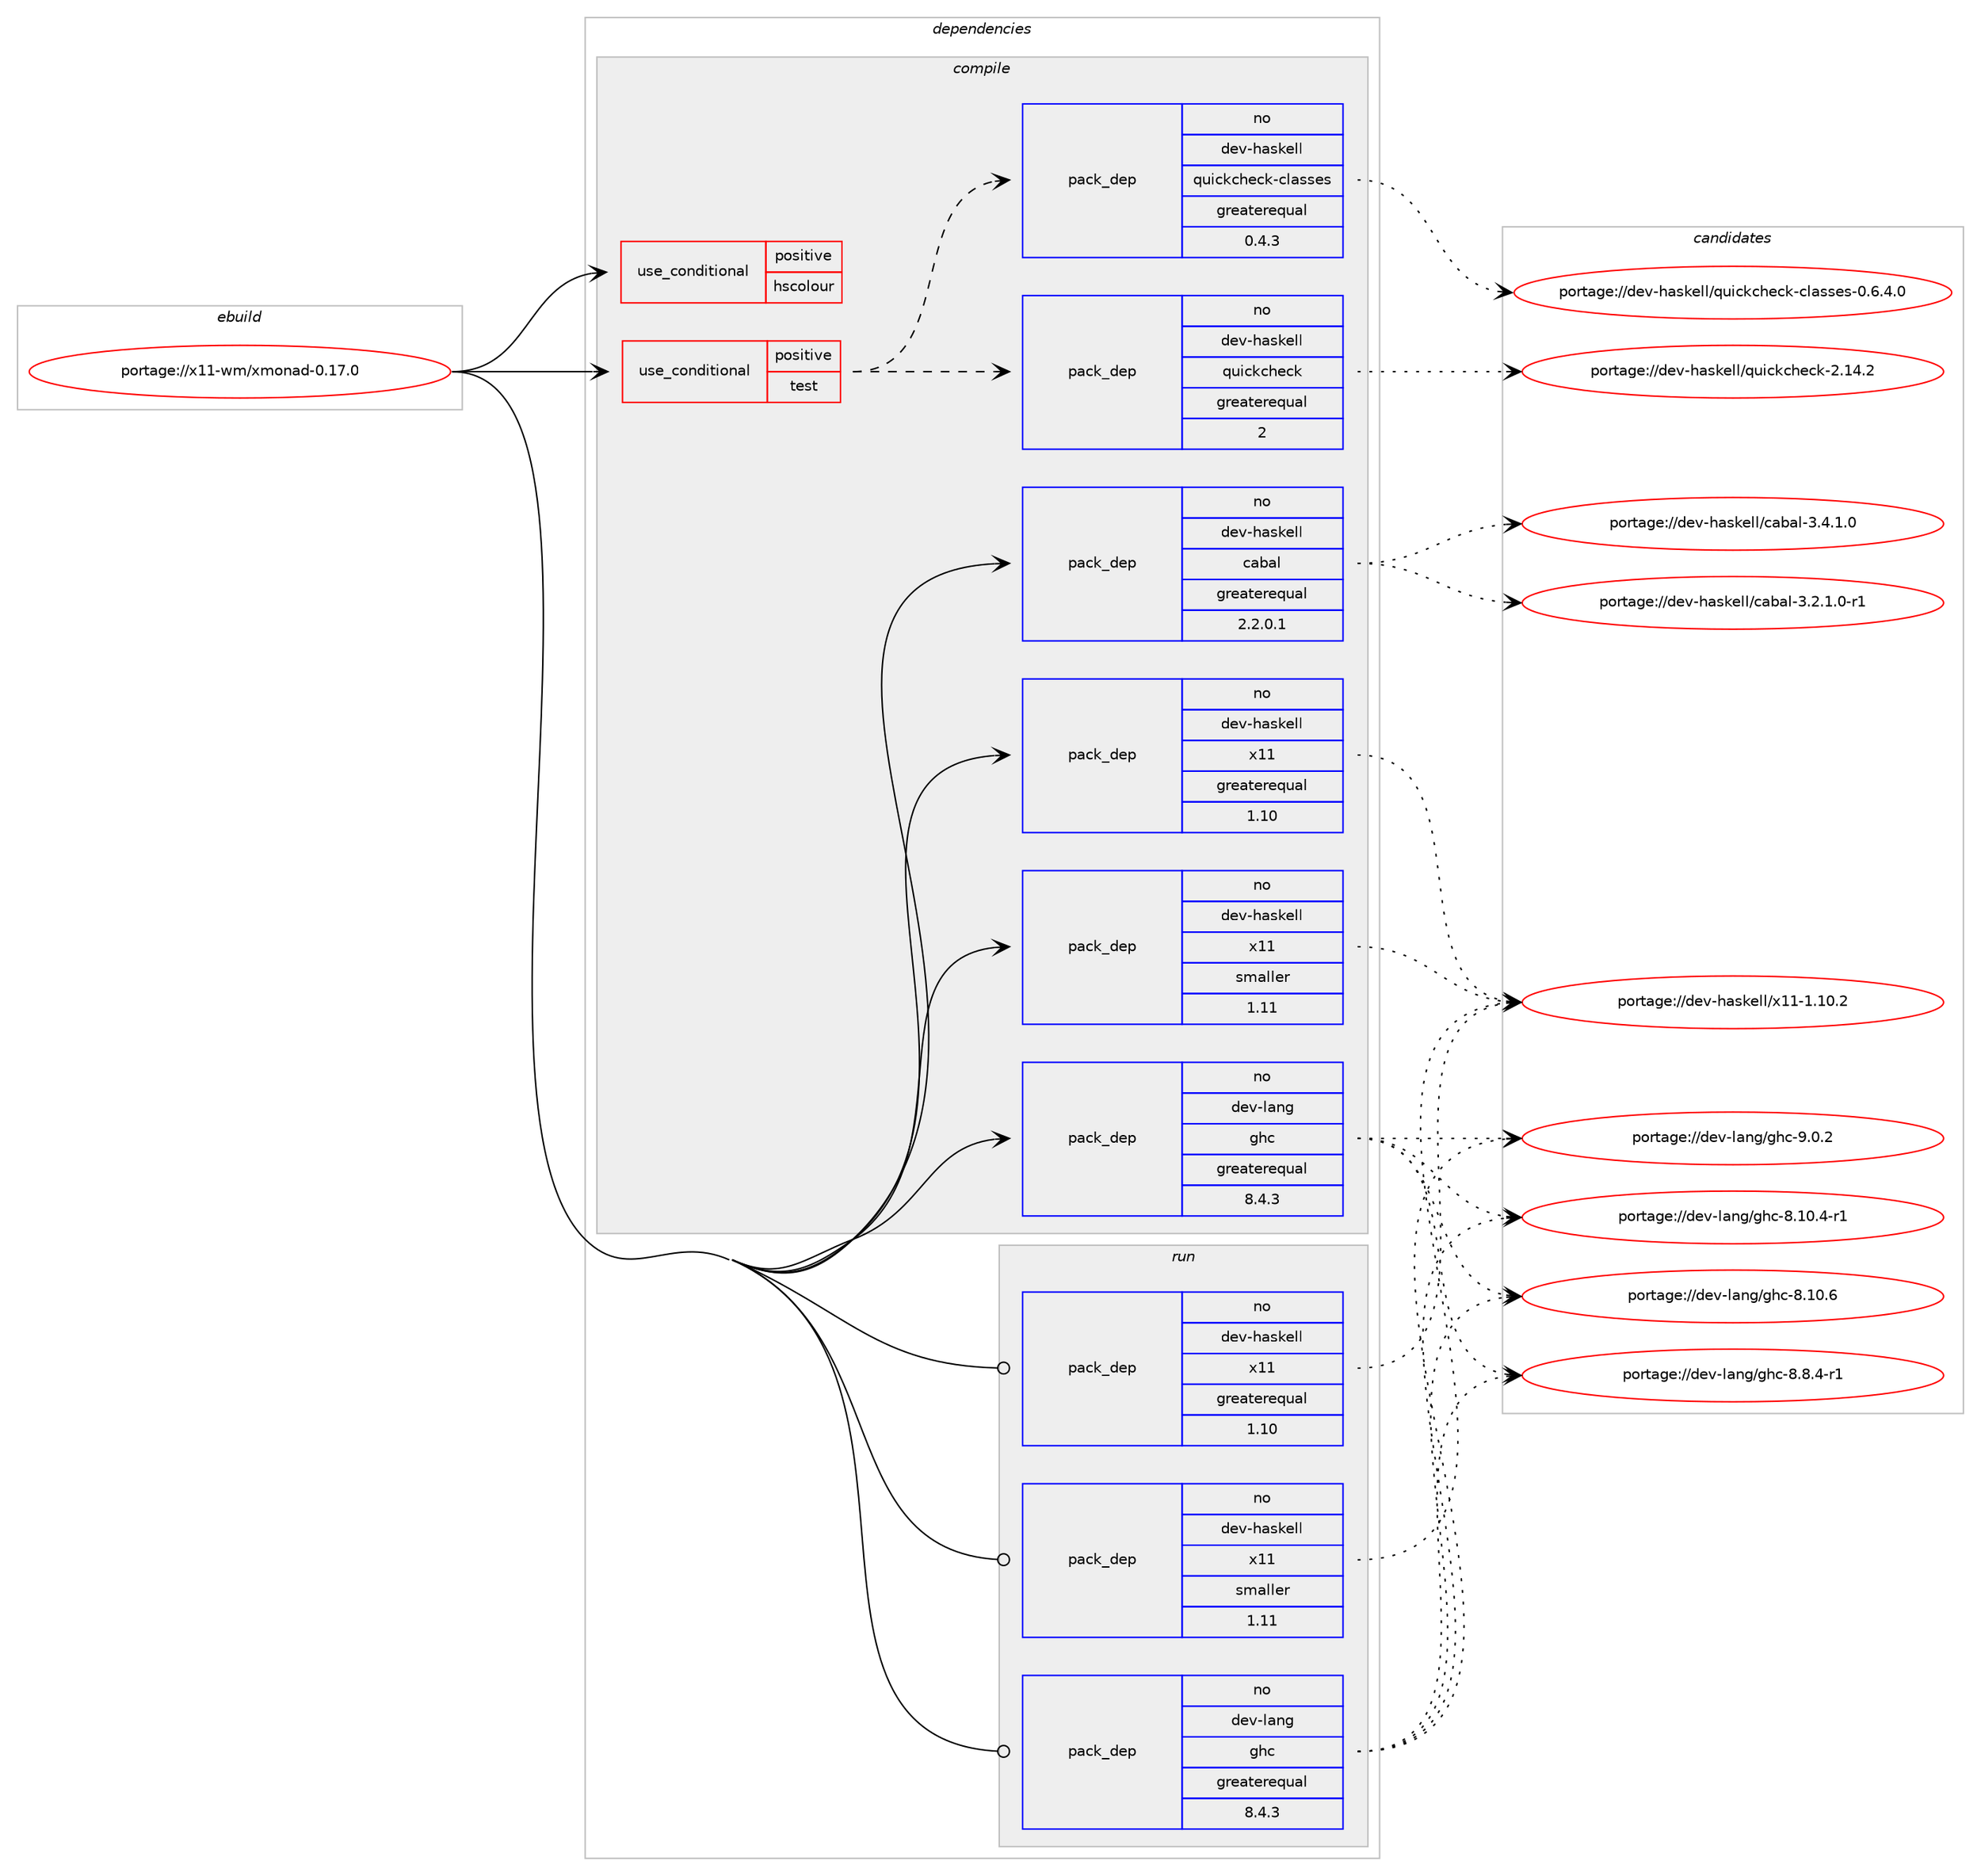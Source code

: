 digraph prolog {

# *************
# Graph options
# *************

newrank=true;
concentrate=true;
compound=true;
graph [rankdir=LR,fontname=Helvetica,fontsize=10,ranksep=1.5];#, ranksep=2.5, nodesep=0.2];
edge  [arrowhead=vee];
node  [fontname=Helvetica,fontsize=10];

# **********
# The ebuild
# **********

subgraph cluster_leftcol {
color=gray;
rank=same;
label=<<i>ebuild</i>>;
id [label="portage://x11-wm/xmonad-0.17.0", color=red, width=4, href="../x11-wm/xmonad-0.17.0.svg"];
}

# ****************
# The dependencies
# ****************

subgraph cluster_midcol {
color=gray;
label=<<i>dependencies</i>>;
subgraph cluster_compile {
fillcolor="#eeeeee";
style=filled;
label=<<i>compile</i>>;
subgraph cond226 {
dependency641 [label=<<TABLE BORDER="0" CELLBORDER="1" CELLSPACING="0" CELLPADDING="4"><TR><TD ROWSPAN="3" CELLPADDING="10">use_conditional</TD></TR><TR><TD>positive</TD></TR><TR><TD>hscolour</TD></TR></TABLE>>, shape=none, color=red];
# *** BEGIN UNKNOWN DEPENDENCY TYPE (TODO) ***
# dependency641 -> package_dependency(portage://x11-wm/xmonad-0.17.0,install,no,dev-haskell,hscolour,none,[,,],[],[])
# *** END UNKNOWN DEPENDENCY TYPE (TODO) ***

}
id:e -> dependency641:w [weight=20,style="solid",arrowhead="vee"];
subgraph cond227 {
dependency642 [label=<<TABLE BORDER="0" CELLBORDER="1" CELLSPACING="0" CELLPADDING="4"><TR><TD ROWSPAN="3" CELLPADDING="10">use_conditional</TD></TR><TR><TD>positive</TD></TR><TR><TD>test</TD></TR></TABLE>>, shape=none, color=red];
subgraph pack353 {
dependency643 [label=<<TABLE BORDER="0" CELLBORDER="1" CELLSPACING="0" CELLPADDING="4" WIDTH="220"><TR><TD ROWSPAN="6" CELLPADDING="30">pack_dep</TD></TR><TR><TD WIDTH="110">no</TD></TR><TR><TD>dev-haskell</TD></TR><TR><TD>quickcheck</TD></TR><TR><TD>greaterequal</TD></TR><TR><TD>2</TD></TR></TABLE>>, shape=none, color=blue];
}
dependency642:e -> dependency643:w [weight=20,style="dashed",arrowhead="vee"];
subgraph pack354 {
dependency644 [label=<<TABLE BORDER="0" CELLBORDER="1" CELLSPACING="0" CELLPADDING="4" WIDTH="220"><TR><TD ROWSPAN="6" CELLPADDING="30">pack_dep</TD></TR><TR><TD WIDTH="110">no</TD></TR><TR><TD>dev-haskell</TD></TR><TR><TD>quickcheck-classes</TD></TR><TR><TD>greaterequal</TD></TR><TR><TD>0.4.3</TD></TR></TABLE>>, shape=none, color=blue];
}
dependency642:e -> dependency644:w [weight=20,style="dashed",arrowhead="vee"];
}
id:e -> dependency642:w [weight=20,style="solid",arrowhead="vee"];
subgraph pack355 {
dependency645 [label=<<TABLE BORDER="0" CELLBORDER="1" CELLSPACING="0" CELLPADDING="4" WIDTH="220"><TR><TD ROWSPAN="6" CELLPADDING="30">pack_dep</TD></TR><TR><TD WIDTH="110">no</TD></TR><TR><TD>dev-haskell</TD></TR><TR><TD>cabal</TD></TR><TR><TD>greaterequal</TD></TR><TR><TD>2.2.0.1</TD></TR></TABLE>>, shape=none, color=blue];
}
id:e -> dependency645:w [weight=20,style="solid",arrowhead="vee"];
# *** BEGIN UNKNOWN DEPENDENCY TYPE (TODO) ***
# id -> package_dependency(portage://x11-wm/xmonad-0.17.0,install,no,dev-haskell,data-default-class,none,[,,],any_same_slot,[use(optenable(profile),none)])
# *** END UNKNOWN DEPENDENCY TYPE (TODO) ***

# *** BEGIN UNKNOWN DEPENDENCY TYPE (TODO) ***
# id -> package_dependency(portage://x11-wm/xmonad-0.17.0,install,no,dev-haskell,mtl,none,[,,],any_same_slot,[use(optenable(profile),none)])
# *** END UNKNOWN DEPENDENCY TYPE (TODO) ***

# *** BEGIN UNKNOWN DEPENDENCY TYPE (TODO) ***
# id -> package_dependency(portage://x11-wm/xmonad-0.17.0,install,no,dev-haskell,setlocale,none,[,,],any_same_slot,[use(optenable(profile),none)])
# *** END UNKNOWN DEPENDENCY TYPE (TODO) ***

subgraph pack356 {
dependency646 [label=<<TABLE BORDER="0" CELLBORDER="1" CELLSPACING="0" CELLPADDING="4" WIDTH="220"><TR><TD ROWSPAN="6" CELLPADDING="30">pack_dep</TD></TR><TR><TD WIDTH="110">no</TD></TR><TR><TD>dev-haskell</TD></TR><TR><TD>x11</TD></TR><TR><TD>greaterequal</TD></TR><TR><TD>1.10</TD></TR></TABLE>>, shape=none, color=blue];
}
id:e -> dependency646:w [weight=20,style="solid",arrowhead="vee"];
subgraph pack357 {
dependency647 [label=<<TABLE BORDER="0" CELLBORDER="1" CELLSPACING="0" CELLPADDING="4" WIDTH="220"><TR><TD ROWSPAN="6" CELLPADDING="30">pack_dep</TD></TR><TR><TD WIDTH="110">no</TD></TR><TR><TD>dev-haskell</TD></TR><TR><TD>x11</TD></TR><TR><TD>smaller</TD></TR><TR><TD>1.11</TD></TR></TABLE>>, shape=none, color=blue];
}
id:e -> dependency647:w [weight=20,style="solid",arrowhead="vee"];
subgraph pack358 {
dependency648 [label=<<TABLE BORDER="0" CELLBORDER="1" CELLSPACING="0" CELLPADDING="4" WIDTH="220"><TR><TD ROWSPAN="6" CELLPADDING="30">pack_dep</TD></TR><TR><TD WIDTH="110">no</TD></TR><TR><TD>dev-lang</TD></TR><TR><TD>ghc</TD></TR><TR><TD>greaterequal</TD></TR><TR><TD>8.4.3</TD></TR></TABLE>>, shape=none, color=blue];
}
id:e -> dependency648:w [weight=20,style="solid",arrowhead="vee"];
}
subgraph cluster_compileandrun {
fillcolor="#eeeeee";
style=filled;
label=<<i>compile and run</i>>;
}
subgraph cluster_run {
fillcolor="#eeeeee";
style=filled;
label=<<i>run</i>>;
# *** BEGIN UNKNOWN DEPENDENCY TYPE (TODO) ***
# id -> package_dependency(portage://x11-wm/xmonad-0.17.0,run,no,dev-haskell,data-default-class,none,[,,],any_same_slot,[use(optenable(profile),none)])
# *** END UNKNOWN DEPENDENCY TYPE (TODO) ***

# *** BEGIN UNKNOWN DEPENDENCY TYPE (TODO) ***
# id -> package_dependency(portage://x11-wm/xmonad-0.17.0,run,no,dev-haskell,mtl,none,[,,],any_same_slot,[use(optenable(profile),none)])
# *** END UNKNOWN DEPENDENCY TYPE (TODO) ***

# *** BEGIN UNKNOWN DEPENDENCY TYPE (TODO) ***
# id -> package_dependency(portage://x11-wm/xmonad-0.17.0,run,no,dev-haskell,setlocale,none,[,,],any_same_slot,[use(optenable(profile),none)])
# *** END UNKNOWN DEPENDENCY TYPE (TODO) ***

subgraph pack359 {
dependency649 [label=<<TABLE BORDER="0" CELLBORDER="1" CELLSPACING="0" CELLPADDING="4" WIDTH="220"><TR><TD ROWSPAN="6" CELLPADDING="30">pack_dep</TD></TR><TR><TD WIDTH="110">no</TD></TR><TR><TD>dev-haskell</TD></TR><TR><TD>x11</TD></TR><TR><TD>greaterequal</TD></TR><TR><TD>1.10</TD></TR></TABLE>>, shape=none, color=blue];
}
id:e -> dependency649:w [weight=20,style="solid",arrowhead="odot"];
subgraph pack360 {
dependency650 [label=<<TABLE BORDER="0" CELLBORDER="1" CELLSPACING="0" CELLPADDING="4" WIDTH="220"><TR><TD ROWSPAN="6" CELLPADDING="30">pack_dep</TD></TR><TR><TD WIDTH="110">no</TD></TR><TR><TD>dev-haskell</TD></TR><TR><TD>x11</TD></TR><TR><TD>smaller</TD></TR><TR><TD>1.11</TD></TR></TABLE>>, shape=none, color=blue];
}
id:e -> dependency650:w [weight=20,style="solid",arrowhead="odot"];
subgraph pack361 {
dependency651 [label=<<TABLE BORDER="0" CELLBORDER="1" CELLSPACING="0" CELLPADDING="4" WIDTH="220"><TR><TD ROWSPAN="6" CELLPADDING="30">pack_dep</TD></TR><TR><TD WIDTH="110">no</TD></TR><TR><TD>dev-lang</TD></TR><TR><TD>ghc</TD></TR><TR><TD>greaterequal</TD></TR><TR><TD>8.4.3</TD></TR></TABLE>>, shape=none, color=blue];
}
id:e -> dependency651:w [weight=20,style="solid",arrowhead="odot"];
}
}

# **************
# The candidates
# **************

subgraph cluster_choices {
rank=same;
color=gray;
label=<<i>candidates</i>>;

subgraph choice353 {
color=black;
nodesep=1;
choice10010111845104971151071011081084711311710599107991041019910745504649524650 [label="portage://dev-haskell/quickcheck-2.14.2", color=red, width=4,href="../dev-haskell/quickcheck-2.14.2.svg"];
dependency643:e -> choice10010111845104971151071011081084711311710599107991041019910745504649524650:w [style=dotted,weight="100"];
}
subgraph choice354 {
color=black;
nodesep=1;
choice1001011184510497115107101108108471131171059910799104101991074599108971151151011154548465446524648 [label="portage://dev-haskell/quickcheck-classes-0.6.4.0", color=red, width=4,href="../dev-haskell/quickcheck-classes-0.6.4.0.svg"];
dependency644:e -> choice1001011184510497115107101108108471131171059910799104101991074599108971151151011154548465446524648:w [style=dotted,weight="100"];
}
subgraph choice355 {
color=black;
nodesep=1;
choice1001011184510497115107101108108479997989710845514650464946484511449 [label="portage://dev-haskell/cabal-3.2.1.0-r1", color=red, width=4,href="../dev-haskell/cabal-3.2.1.0-r1.svg"];
choice100101118451049711510710110810847999798971084551465246494648 [label="portage://dev-haskell/cabal-3.4.1.0", color=red, width=4,href="../dev-haskell/cabal-3.4.1.0.svg"];
dependency645:e -> choice1001011184510497115107101108108479997989710845514650464946484511449:w [style=dotted,weight="100"];
dependency645:e -> choice100101118451049711510710110810847999798971084551465246494648:w [style=dotted,weight="100"];
}
subgraph choice356 {
color=black;
nodesep=1;
choice100101118451049711510710110810847120494945494649484650 [label="portage://dev-haskell/x11-1.10.2", color=red, width=4,href="../dev-haskell/x11-1.10.2.svg"];
dependency646:e -> choice100101118451049711510710110810847120494945494649484650:w [style=dotted,weight="100"];
}
subgraph choice357 {
color=black;
nodesep=1;
choice100101118451049711510710110810847120494945494649484650 [label="portage://dev-haskell/x11-1.10.2", color=red, width=4,href="../dev-haskell/x11-1.10.2.svg"];
dependency647:e -> choice100101118451049711510710110810847120494945494649484650:w [style=dotted,weight="100"];
}
subgraph choice358 {
color=black;
nodesep=1;
choice10010111845108971101034710310499455646494846524511449 [label="portage://dev-lang/ghc-8.10.4-r1", color=red, width=4,href="../dev-lang/ghc-8.10.4-r1.svg"];
choice1001011184510897110103471031049945564649484654 [label="portage://dev-lang/ghc-8.10.6", color=red, width=4,href="../dev-lang/ghc-8.10.6.svg"];
choice100101118451089711010347103104994556465646524511449 [label="portage://dev-lang/ghc-8.8.4-r1", color=red, width=4,href="../dev-lang/ghc-8.8.4-r1.svg"];
choice10010111845108971101034710310499455746484650 [label="portage://dev-lang/ghc-9.0.2", color=red, width=4,href="../dev-lang/ghc-9.0.2.svg"];
dependency648:e -> choice10010111845108971101034710310499455646494846524511449:w [style=dotted,weight="100"];
dependency648:e -> choice1001011184510897110103471031049945564649484654:w [style=dotted,weight="100"];
dependency648:e -> choice100101118451089711010347103104994556465646524511449:w [style=dotted,weight="100"];
dependency648:e -> choice10010111845108971101034710310499455746484650:w [style=dotted,weight="100"];
}
subgraph choice359 {
color=black;
nodesep=1;
choice100101118451049711510710110810847120494945494649484650 [label="portage://dev-haskell/x11-1.10.2", color=red, width=4,href="../dev-haskell/x11-1.10.2.svg"];
dependency649:e -> choice100101118451049711510710110810847120494945494649484650:w [style=dotted,weight="100"];
}
subgraph choice360 {
color=black;
nodesep=1;
choice100101118451049711510710110810847120494945494649484650 [label="portage://dev-haskell/x11-1.10.2", color=red, width=4,href="../dev-haskell/x11-1.10.2.svg"];
dependency650:e -> choice100101118451049711510710110810847120494945494649484650:w [style=dotted,weight="100"];
}
subgraph choice361 {
color=black;
nodesep=1;
choice10010111845108971101034710310499455646494846524511449 [label="portage://dev-lang/ghc-8.10.4-r1", color=red, width=4,href="../dev-lang/ghc-8.10.4-r1.svg"];
choice1001011184510897110103471031049945564649484654 [label="portage://dev-lang/ghc-8.10.6", color=red, width=4,href="../dev-lang/ghc-8.10.6.svg"];
choice100101118451089711010347103104994556465646524511449 [label="portage://dev-lang/ghc-8.8.4-r1", color=red, width=4,href="../dev-lang/ghc-8.8.4-r1.svg"];
choice10010111845108971101034710310499455746484650 [label="portage://dev-lang/ghc-9.0.2", color=red, width=4,href="../dev-lang/ghc-9.0.2.svg"];
dependency651:e -> choice10010111845108971101034710310499455646494846524511449:w [style=dotted,weight="100"];
dependency651:e -> choice1001011184510897110103471031049945564649484654:w [style=dotted,weight="100"];
dependency651:e -> choice100101118451089711010347103104994556465646524511449:w [style=dotted,weight="100"];
dependency651:e -> choice10010111845108971101034710310499455746484650:w [style=dotted,weight="100"];
}
}

}

